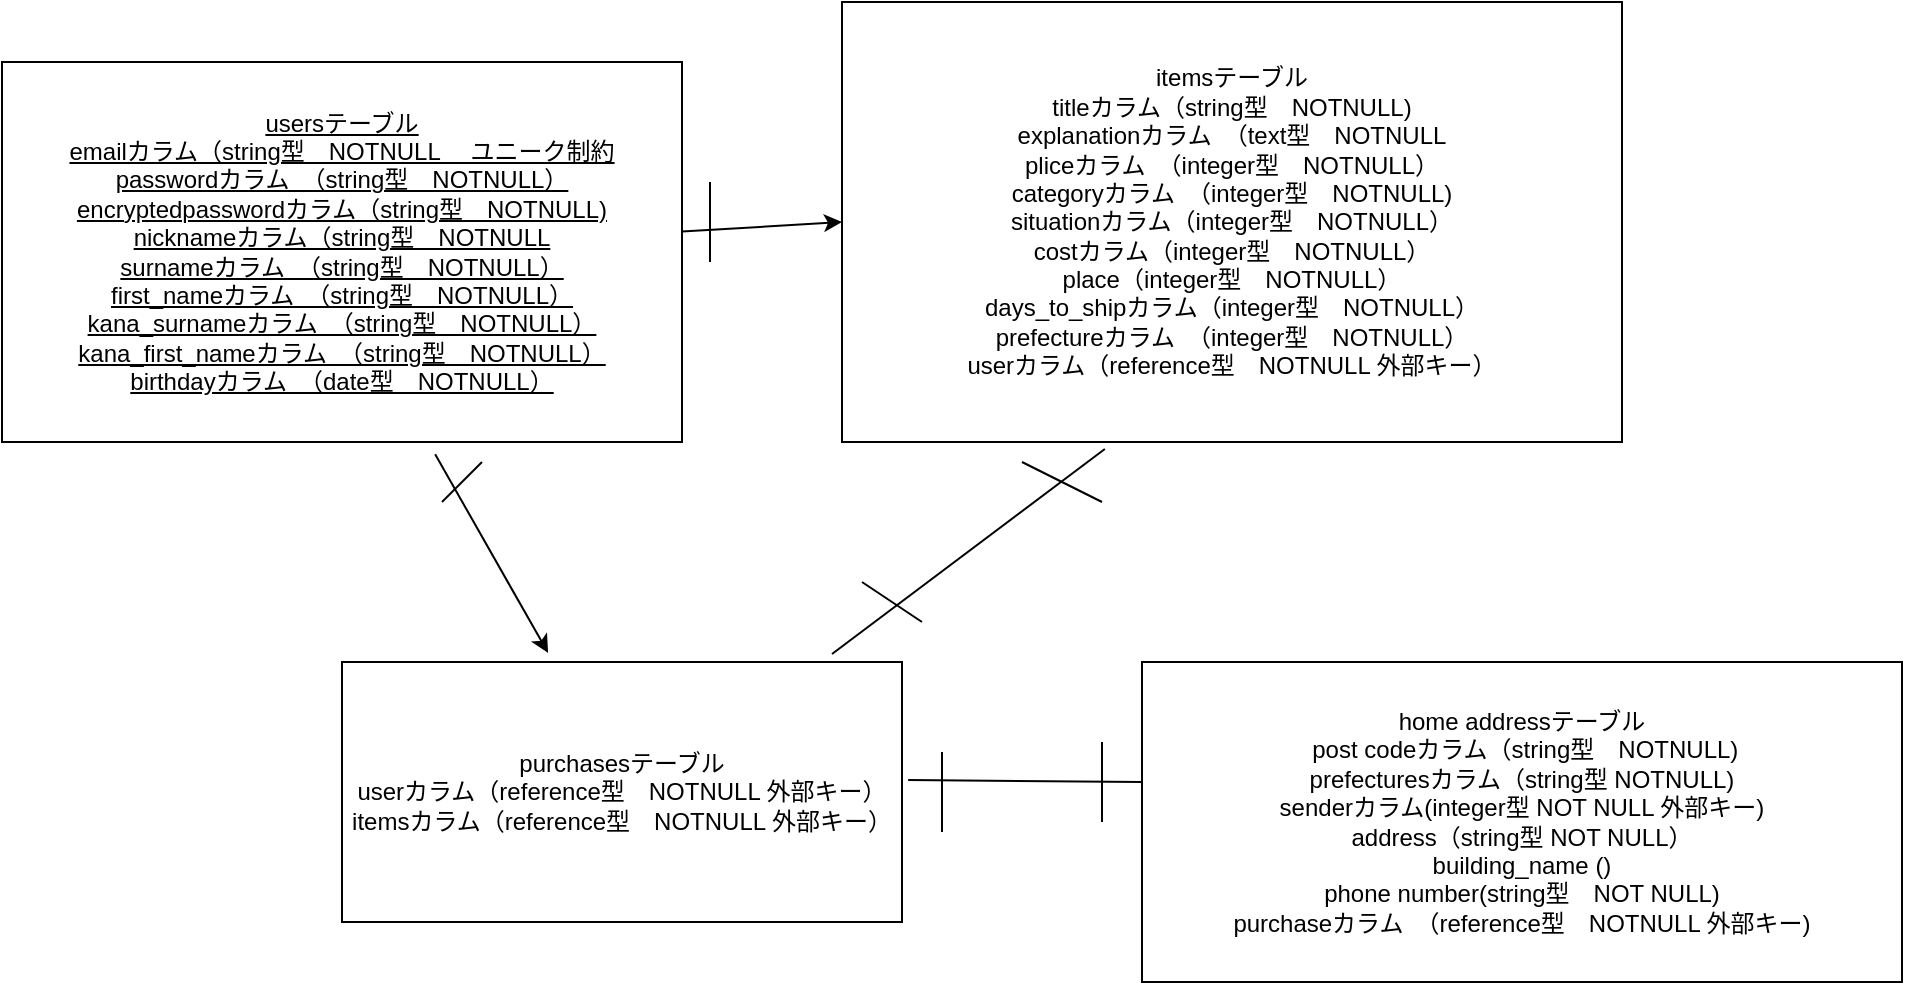 <mxfile>
    <diagram id="rsiX2Q-utNPG2gPqwVrs" name="ページ1">
        <mxGraphModel dx="968" dy="680" grid="1" gridSize="10" guides="1" tooltips="1" connect="1" arrows="1" fold="1" page="1" pageScale="1" pageWidth="827" pageHeight="1169" math="0" shadow="0">
            <root>
                <mxCell id="0"/>
                <mxCell id="1" parent="0"/>
                <mxCell id="6" style="edgeStyle=none;html=1;entryX=0;entryY=0.5;entryDx=0;entryDy=0;" edge="1" parent="1" source="2" target="3">
                    <mxGeometry relative="1" as="geometry"/>
                </mxCell>
                <mxCell id="2" value="&lt;u&gt;usersテーブル&lt;br&gt;emailカラム（string型　NOTNULL 　ユニーク制約&lt;br&gt;passwordカラム　（string型　NOTNULL）&lt;br&gt;encryptedpasswordカラム（string型　NOTNULL)&lt;br&gt;nicknameカラム（string型　NOTNULL&lt;br&gt;surnameカラム　（string型　NOTNULL）&lt;br&gt;first_nameカラム　（string型　NOTNULL）&lt;br&gt;kana_surnameカラム　（string型　NOTNULL）&lt;br&gt;kana_first_nameカラム　（&lt;/u&gt;&lt;u&gt;string型　NOTNULL）&lt;/u&gt;&lt;u&gt;&lt;br&gt;birthdayカラム　（date型　NOTNULL）&lt;br&gt;&lt;/u&gt;" style="rounded=0;whiteSpace=wrap;html=1;" vertex="1" parent="1">
                    <mxGeometry x="60" y="120" width="340" height="190" as="geometry"/>
                </mxCell>
                <mxCell id="3" value="itemsテーブル&lt;br&gt;titleカラム（string型　NOTNULL)&lt;br&gt;explanationカラム　（text型　NOTNULL&lt;br&gt;pliceカラム　（integer型　NOTNULL）&lt;br&gt;categoryカラム　（integer型&lt;span&gt;　NOTNULL)&lt;/span&gt;&lt;br&gt;situationカラム（integer型　NOTNULL）&lt;br&gt;costカラム（integer型　NOTNULL）&lt;br&gt;place（integer型　NOTNULL）&lt;br&gt;days_to_shipカラム（integer型　NOTNULL）&lt;br&gt;prefectureカラム　（integer型　NOTNULL）&lt;br&gt;userカラム（reference型　NOTNULL 外部キー）" style="rounded=0;whiteSpace=wrap;html=1;" vertex="1" parent="1">
                    <mxGeometry x="480" y="90" width="390" height="220" as="geometry"/>
                </mxCell>
                <mxCell id="4" value="&lt;span&gt;purchasesテーブル&lt;/span&gt;&lt;br&gt;&lt;span&gt;userカラム（reference型　NOTNULL 外部キー）&lt;/span&gt;&lt;br&gt;&lt;span&gt;itemsカラム（reference型　NOTNULL 外部キー）&lt;/span&gt;" style="rounded=0;whiteSpace=wrap;html=1;" vertex="1" parent="1">
                    <mxGeometry x="230" y="420" width="280" height="130" as="geometry"/>
                </mxCell>
                <mxCell id="5" value="&lt;span&gt;home addressテーブル&lt;/span&gt;&lt;br&gt;&lt;span&gt;&amp;nbsp;post codeカラム（string型　NOTNULL)&lt;/span&gt;&lt;br&gt;&lt;span&gt;prefecturesカラム（&lt;/span&gt;string型&amp;nbsp;&lt;span&gt;NOTNULL)&lt;/span&gt;&lt;br&gt;&lt;span&gt;senderカラム(integer型 NOT NULL 外部キー)&lt;/span&gt;&lt;br&gt;&lt;span&gt;address（&lt;/span&gt;string型&amp;nbsp;&lt;span&gt;NOT NULL）&lt;br&gt;&lt;/span&gt;building_name ()&lt;br&gt;&lt;span&gt;phone number(string型　NOT NULL)&lt;br&gt;purchaseカラム　（&lt;/span&gt;reference型　NOTNULL 外部キー)&lt;span&gt;&lt;br&gt;&lt;/span&gt;" style="rounded=0;whiteSpace=wrap;html=1;" vertex="1" parent="1">
                    <mxGeometry x="630" y="420" width="380" height="160" as="geometry"/>
                </mxCell>
                <mxCell id="7" value="" style="endArrow=none;html=1;rounded=0;" edge="1" parent="1">
                    <mxGeometry relative="1" as="geometry">
                        <mxPoint x="414" y="220" as="sourcePoint"/>
                        <mxPoint x="414" y="180" as="targetPoint"/>
                    </mxGeometry>
                </mxCell>
                <mxCell id="8" value="" style="endArrow=none;html=1;entryX=0.337;entryY=1.016;entryDx=0;entryDy=0;entryPerimeter=0;exitX=0.875;exitY=-0.031;exitDx=0;exitDy=0;exitPerimeter=0;" edge="1" parent="1" source="4" target="3">
                    <mxGeometry width="50" height="50" relative="1" as="geometry">
                        <mxPoint x="470" y="350" as="sourcePoint"/>
                        <mxPoint x="520" y="300" as="targetPoint"/>
                        <Array as="points"/>
                    </mxGeometry>
                </mxCell>
                <mxCell id="9" value="" style="endArrow=none;html=1;" edge="1" parent="1">
                    <mxGeometry width="50" height="50" relative="1" as="geometry">
                        <mxPoint x="610" y="340" as="sourcePoint"/>
                        <mxPoint x="570" y="320" as="targetPoint"/>
                        <Array as="points"/>
                    </mxGeometry>
                </mxCell>
                <mxCell id="10" value="" style="endArrow=none;html=1;" edge="1" parent="1">
                    <mxGeometry width="50" height="50" relative="1" as="geometry">
                        <mxPoint x="490" y="380" as="sourcePoint"/>
                        <mxPoint x="520" y="400" as="targetPoint"/>
                    </mxGeometry>
                </mxCell>
                <mxCell id="12" value="" style="endArrow=classic;html=1;entryX=0.368;entryY=-0.035;entryDx=0;entryDy=0;entryPerimeter=0;exitX=0.637;exitY=1.032;exitDx=0;exitDy=0;exitPerimeter=0;" edge="1" parent="1" source="2" target="4">
                    <mxGeometry width="50" height="50" relative="1" as="geometry">
                        <mxPoint x="240" y="270" as="sourcePoint"/>
                        <mxPoint x="310" y="270" as="targetPoint"/>
                        <Array as="points"/>
                    </mxGeometry>
                </mxCell>
                <mxCell id="13" value="" style="endArrow=none;html=1;" edge="1" parent="1">
                    <mxGeometry width="50" height="50" relative="1" as="geometry">
                        <mxPoint x="280" y="340" as="sourcePoint"/>
                        <mxPoint x="300" y="320" as="targetPoint"/>
                        <Array as="points">
                            <mxPoint x="290" y="330"/>
                        </Array>
                    </mxGeometry>
                </mxCell>
                <mxCell id="14" value="" style="endArrow=none;html=1;rounded=0;exitX=1.011;exitY=0.454;exitDx=0;exitDy=0;exitPerimeter=0;" edge="1" parent="1" source="4">
                    <mxGeometry relative="1" as="geometry">
                        <mxPoint x="520" y="480" as="sourcePoint"/>
                        <mxPoint x="630" y="480" as="targetPoint"/>
                    </mxGeometry>
                </mxCell>
                <mxCell id="15" value="" style="endArrow=none;html=1;" edge="1" parent="1">
                    <mxGeometry width="50" height="50" relative="1" as="geometry">
                        <mxPoint x="530" y="505" as="sourcePoint"/>
                        <mxPoint x="530" y="465" as="targetPoint"/>
                    </mxGeometry>
                </mxCell>
                <mxCell id="16" value="" style="endArrow=none;html=1;" edge="1" parent="1">
                    <mxGeometry width="50" height="50" relative="1" as="geometry">
                        <mxPoint x="610" y="500" as="sourcePoint"/>
                        <mxPoint x="610" y="460" as="targetPoint"/>
                    </mxGeometry>
                </mxCell>
            </root>
        </mxGraphModel>
    </diagram>
</mxfile>
